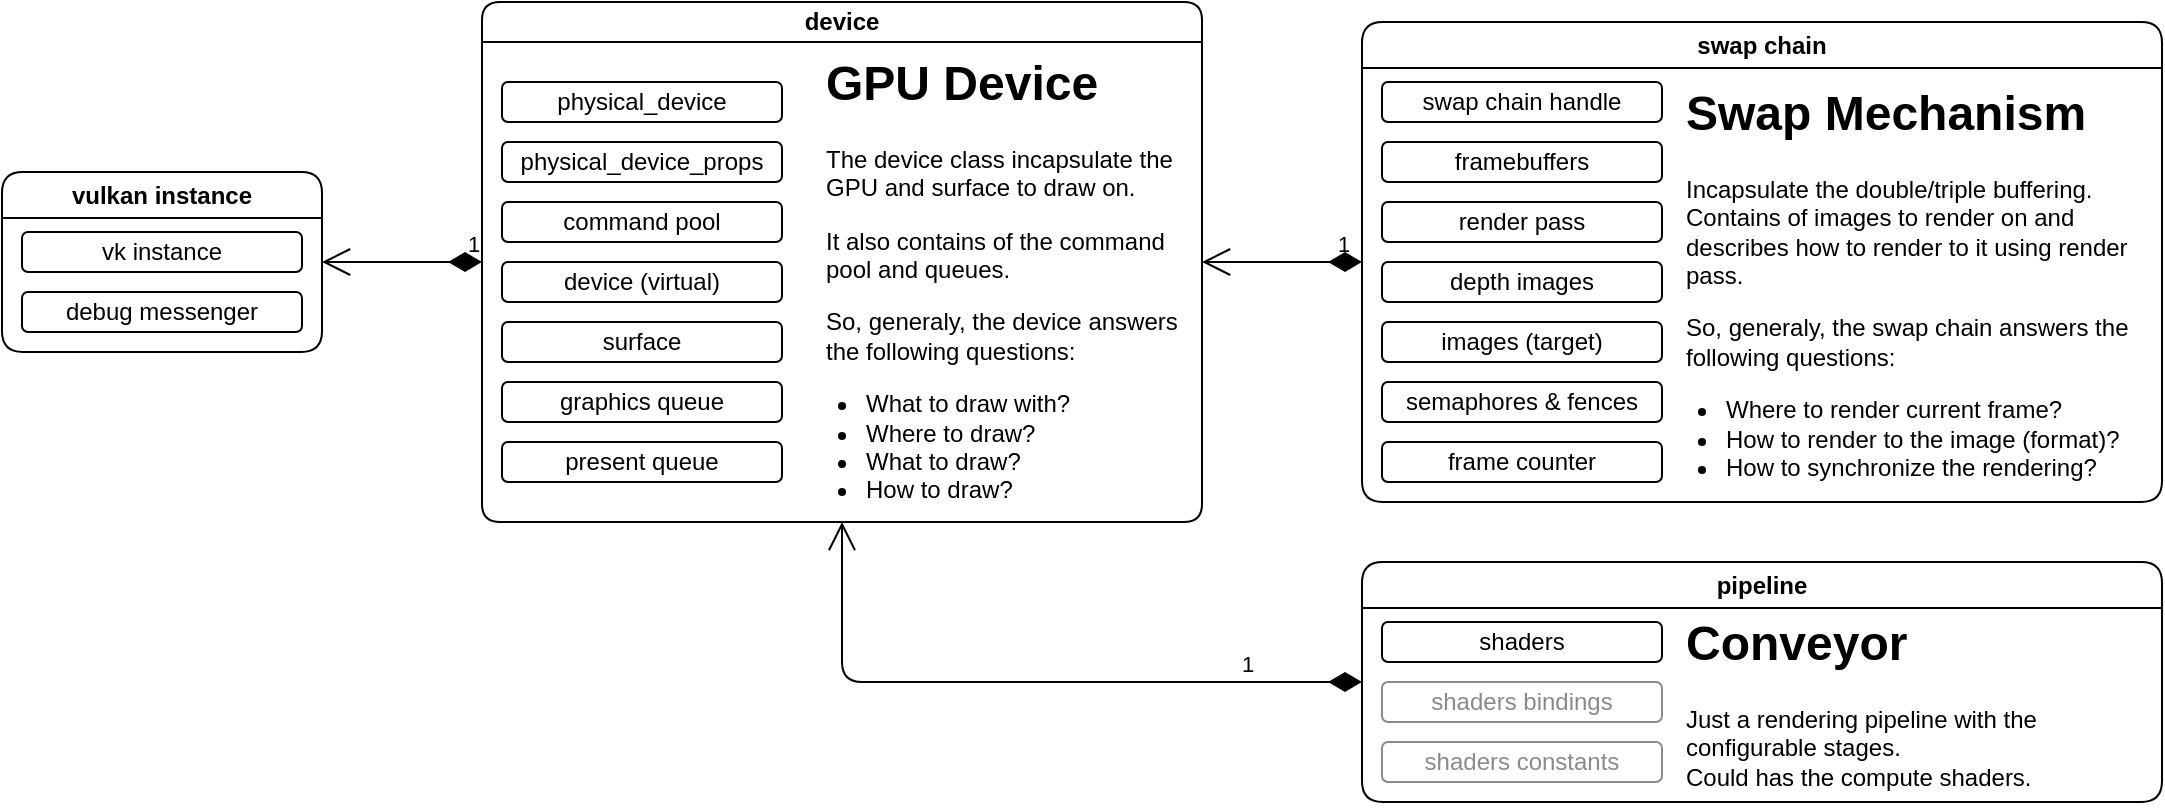 <mxfile version="24.7.8" pages="2">
  <diagram name="Responsobilities" id="e8L1oIGaWUol2UdTT_rE">
    <mxGraphModel dx="1290" dy="786" grid="1" gridSize="10" guides="1" tooltips="1" connect="1" arrows="1" fold="1" page="1" pageScale="1" pageWidth="4681" pageHeight="3300" math="0" shadow="0">
      <root>
        <mxCell id="0" />
        <mxCell id="1" parent="0" />
        <mxCell id="oXWNHWKzULSBiShZ4rEH-1" value="device" style="swimlane;whiteSpace=wrap;html=1;rounded=1;startSize=20;" parent="1" vertex="1">
          <mxGeometry x="360" y="200" width="360" height="260" as="geometry" />
        </mxCell>
        <mxCell id="oXWNHWKzULSBiShZ4rEH-3" value="physical_device" style="rounded=1;whiteSpace=wrap;html=1;" parent="oXWNHWKzULSBiShZ4rEH-1" vertex="1">
          <mxGeometry x="10" y="40" width="140" height="20" as="geometry" />
        </mxCell>
        <mxCell id="oXWNHWKzULSBiShZ4rEH-4" value="physical_device_props" style="rounded=1;whiteSpace=wrap;html=1;" parent="oXWNHWKzULSBiShZ4rEH-1" vertex="1">
          <mxGeometry x="10" y="70" width="140" height="20" as="geometry" />
        </mxCell>
        <mxCell id="oXWNHWKzULSBiShZ4rEH-5" value="command pool" style="rounded=1;whiteSpace=wrap;html=1;" parent="oXWNHWKzULSBiShZ4rEH-1" vertex="1">
          <mxGeometry x="10" y="100" width="140" height="20" as="geometry" />
        </mxCell>
        <mxCell id="oXWNHWKzULSBiShZ4rEH-6" value="device (virtual)" style="rounded=1;whiteSpace=wrap;html=1;" parent="oXWNHWKzULSBiShZ4rEH-1" vertex="1">
          <mxGeometry x="10" y="130" width="140" height="20" as="geometry" />
        </mxCell>
        <mxCell id="oXWNHWKzULSBiShZ4rEH-7" value="surface" style="rounded=1;whiteSpace=wrap;html=1;" parent="oXWNHWKzULSBiShZ4rEH-1" vertex="1">
          <mxGeometry x="10" y="160" width="140" height="20" as="geometry" />
        </mxCell>
        <mxCell id="oXWNHWKzULSBiShZ4rEH-8" value="graphics queue" style="rounded=1;whiteSpace=wrap;html=1;" parent="oXWNHWKzULSBiShZ4rEH-1" vertex="1">
          <mxGeometry x="10" y="190" width="140" height="20" as="geometry" />
        </mxCell>
        <mxCell id="oXWNHWKzULSBiShZ4rEH-9" value="present queue" style="rounded=1;whiteSpace=wrap;html=1;" parent="oXWNHWKzULSBiShZ4rEH-1" vertex="1">
          <mxGeometry x="10" y="220" width="140" height="20" as="geometry" />
        </mxCell>
        <mxCell id="oXWNHWKzULSBiShZ4rEH-11" value="&lt;h1 style=&quot;margin-top: 0px;&quot;&gt;GPU Device&lt;/h1&gt;&lt;p&gt;The device class incapsulate the GPU and surface to draw on.&lt;/p&gt;&lt;p&gt;It also contains of the command pool and queues.&lt;/p&gt;&lt;p&gt;So, generaly, the device answers the following questions:&lt;/p&gt;&lt;p&gt;&lt;/p&gt;&lt;ul style=&quot;padding-left: 20px; margin-top: 6px; margin-bottom: 6px;&quot;&gt;&lt;li&gt;What to draw with?&lt;/li&gt;&lt;li&gt;Where to draw?&lt;/li&gt;&lt;li&gt;What to draw?&lt;/li&gt;&lt;li&gt;How to draw?&lt;/li&gt;&lt;/ul&gt;&lt;p&gt;&lt;/p&gt;" style="text;html=1;whiteSpace=wrap;overflow=hidden;rounded=0;" parent="oXWNHWKzULSBiShZ4rEH-1" vertex="1">
          <mxGeometry x="170" y="20" width="180" height="240" as="geometry" />
        </mxCell>
        <mxCell id="oXWNHWKzULSBiShZ4rEH-12" value="vulkan instance" style="swimlane;whiteSpace=wrap;html=1;rounded=1;" parent="1" vertex="1">
          <mxGeometry x="120" y="285" width="160" height="90" as="geometry" />
        </mxCell>
        <mxCell id="oXWNHWKzULSBiShZ4rEH-13" value="vk instance" style="rounded=1;whiteSpace=wrap;html=1;" parent="oXWNHWKzULSBiShZ4rEH-12" vertex="1">
          <mxGeometry x="10" y="30" width="140" height="20" as="geometry" />
        </mxCell>
        <mxCell id="oXWNHWKzULSBiShZ4rEH-14" value="debug messenger" style="rounded=1;whiteSpace=wrap;html=1;" parent="oXWNHWKzULSBiShZ4rEH-12" vertex="1">
          <mxGeometry x="10" y="60" width="140" height="20" as="geometry" />
        </mxCell>
        <mxCell id="oXWNHWKzULSBiShZ4rEH-15" value="1" style="endArrow=open;html=1;endSize=12;startArrow=diamondThin;startSize=14;startFill=1;edgeStyle=orthogonalEdgeStyle;align=left;verticalAlign=bottom;rounded=1;labelBackgroundColor=none;" parent="1" source="oXWNHWKzULSBiShZ4rEH-1" target="oXWNHWKzULSBiShZ4rEH-12" edge="1">
          <mxGeometry x="-0.758" relative="1" as="geometry">
            <mxPoint x="220" y="330" as="sourcePoint" />
            <mxPoint x="300" y="390" as="targetPoint" />
            <mxPoint as="offset" />
          </mxGeometry>
        </mxCell>
        <mxCell id="oXWNHWKzULSBiShZ4rEH-16" value="swap chain" style="swimlane;whiteSpace=wrap;html=1;rounded=1;" parent="1" vertex="1">
          <mxGeometry x="800" y="210" width="400" height="240" as="geometry" />
        </mxCell>
        <mxCell id="oXWNHWKzULSBiShZ4rEH-18" value="swap chain handle" style="rounded=1;whiteSpace=wrap;html=1;" parent="oXWNHWKzULSBiShZ4rEH-16" vertex="1">
          <mxGeometry x="10" y="30" width="140" height="20" as="geometry" />
        </mxCell>
        <mxCell id="oXWNHWKzULSBiShZ4rEH-19" value="framebuffers" style="rounded=1;whiteSpace=wrap;html=1;" parent="oXWNHWKzULSBiShZ4rEH-16" vertex="1">
          <mxGeometry x="10" y="60" width="140" height="20" as="geometry" />
        </mxCell>
        <mxCell id="oXWNHWKzULSBiShZ4rEH-20" value="render pass" style="rounded=1;whiteSpace=wrap;html=1;" parent="oXWNHWKzULSBiShZ4rEH-16" vertex="1">
          <mxGeometry x="10" y="90" width="140" height="20" as="geometry" />
        </mxCell>
        <mxCell id="oXWNHWKzULSBiShZ4rEH-21" value="depth images" style="rounded=1;whiteSpace=wrap;html=1;" parent="oXWNHWKzULSBiShZ4rEH-16" vertex="1">
          <mxGeometry x="10" y="120" width="140" height="20" as="geometry" />
        </mxCell>
        <mxCell id="oXWNHWKzULSBiShZ4rEH-22" value="images (target)" style="rounded=1;whiteSpace=wrap;html=1;" parent="oXWNHWKzULSBiShZ4rEH-16" vertex="1">
          <mxGeometry x="10" y="150" width="140" height="20" as="geometry" />
        </mxCell>
        <mxCell id="oXWNHWKzULSBiShZ4rEH-23" value="semaphores &amp;amp; fences" style="rounded=1;whiteSpace=wrap;html=1;" parent="oXWNHWKzULSBiShZ4rEH-16" vertex="1">
          <mxGeometry x="10" y="180" width="140" height="20" as="geometry" />
        </mxCell>
        <mxCell id="oXWNHWKzULSBiShZ4rEH-24" value="frame counter" style="rounded=1;whiteSpace=wrap;html=1;" parent="oXWNHWKzULSBiShZ4rEH-16" vertex="1">
          <mxGeometry x="10" y="210" width="140" height="20" as="geometry" />
        </mxCell>
        <mxCell id="oXWNHWKzULSBiShZ4rEH-25" value="&lt;h1 style=&quot;margin-top: 0px;&quot;&gt;Swap Mechanism&lt;/h1&gt;&lt;p&gt;Incapsulate the double/triple buffering. Contains of images to render on and describes how to render to it using render pass.&lt;/p&gt;&lt;p&gt;So, generaly, the swap chain answers the following questions:&lt;/p&gt;&lt;p&gt;&lt;/p&gt;&lt;ul style=&quot;padding-left: 20px; margin-top: 6px; margin-bottom: 6px;&quot;&gt;&lt;li&gt;Where to render current frame?&lt;/li&gt;&lt;li&gt;How to render to the image (format)?&lt;/li&gt;&lt;li&gt;How to synchronize the rendering?&amp;nbsp;&lt;/li&gt;&lt;/ul&gt;&lt;p&gt;&lt;/p&gt;" style="text;html=1;whiteSpace=wrap;overflow=hidden;rounded=0;" parent="oXWNHWKzULSBiShZ4rEH-16" vertex="1">
          <mxGeometry x="160" y="25" width="230" height="210" as="geometry" />
        </mxCell>
        <mxCell id="oXWNHWKzULSBiShZ4rEH-17" value="1" style="endArrow=open;html=1;endSize=12;startArrow=diamondThin;startSize=14;startFill=1;edgeStyle=orthogonalEdgeStyle;align=left;verticalAlign=bottom;rounded=1;labelBackgroundColor=none;" parent="1" source="oXWNHWKzULSBiShZ4rEH-16" target="oXWNHWKzULSBiShZ4rEH-1" edge="1">
          <mxGeometry x="-0.636" relative="1" as="geometry">
            <mxPoint x="370" y="340" as="sourcePoint" />
            <mxPoint x="290" y="255" as="targetPoint" />
            <mxPoint as="offset" />
          </mxGeometry>
        </mxCell>
        <mxCell id="oXWNHWKzULSBiShZ4rEH-26" value="pipeline" style="swimlane;whiteSpace=wrap;html=1;rounded=1;" parent="1" vertex="1">
          <mxGeometry x="800" y="480" width="400" height="120" as="geometry" />
        </mxCell>
        <mxCell id="oXWNHWKzULSBiShZ4rEH-27" value="shaders" style="rounded=1;whiteSpace=wrap;html=1;" parent="oXWNHWKzULSBiShZ4rEH-26" vertex="1">
          <mxGeometry x="10" y="30" width="140" height="20" as="geometry" />
        </mxCell>
        <mxCell id="oXWNHWKzULSBiShZ4rEH-29" value="shaders bindings" style="rounded=1;whiteSpace=wrap;html=1;strokeColor=#8A8A8A;fontColor=#8A8A8A;" parent="oXWNHWKzULSBiShZ4rEH-26" vertex="1">
          <mxGeometry x="10" y="60" width="140" height="20" as="geometry" />
        </mxCell>
        <mxCell id="oXWNHWKzULSBiShZ4rEH-30" value="shaders constants" style="rounded=1;whiteSpace=wrap;html=1;strokeColor=#8A8A8A;fontColor=#8A8A8A;" parent="oXWNHWKzULSBiShZ4rEH-26" vertex="1">
          <mxGeometry x="10" y="90" width="140" height="20" as="geometry" />
        </mxCell>
        <mxCell id="oXWNHWKzULSBiShZ4rEH-31" value="&lt;h1 style=&quot;margin-top: 0px;&quot;&gt;Conveyor&lt;/h1&gt;&lt;p&gt;&lt;span style=&quot;background-color: initial;&quot;&gt;Just a rendering pipeline with the configurable stages.&lt;br&gt;Could has the compute shaders.&amp;nbsp;&lt;/span&gt;&lt;/p&gt;&lt;p&gt;&lt;/p&gt;" style="text;html=1;whiteSpace=wrap;overflow=hidden;rounded=0;" parent="oXWNHWKzULSBiShZ4rEH-26" vertex="1">
          <mxGeometry x="160" y="20" width="230" height="100" as="geometry" />
        </mxCell>
        <mxCell id="oXWNHWKzULSBiShZ4rEH-28" value="1" style="endArrow=open;html=1;endSize=12;startArrow=diamondThin;startSize=14;startFill=1;edgeStyle=orthogonalEdgeStyle;align=left;verticalAlign=bottom;rounded=1;labelBackgroundColor=none;" parent="1" source="oXWNHWKzULSBiShZ4rEH-26" target="oXWNHWKzULSBiShZ4rEH-1" edge="1">
          <mxGeometry x="-0.636" relative="1" as="geometry">
            <mxPoint x="810" y="330" as="sourcePoint" />
            <mxPoint x="730" y="340" as="targetPoint" />
            <mxPoint as="offset" />
          </mxGeometry>
        </mxCell>
      </root>
    </mxGraphModel>
  </diagram>
  <diagram id="hCzcAcUNcGbxbAbUi2LP" name="Data">
    <mxGraphModel dx="1068" dy="650" grid="1" gridSize="10" guides="1" tooltips="1" connect="1" arrows="1" fold="1" page="1" pageScale="1" pageWidth="4681" pageHeight="3300" math="0" shadow="0">
      <root>
        <mxCell id="0" />
        <mxCell id="1" parent="0" />
        <mxCell id="wqMjJJ7CrdlXtnCsk6H8-1" value="vulkan instance" style="swimlane;whiteSpace=wrap;html=1;rounded=1;" vertex="1" parent="1">
          <mxGeometry x="680" y="210" width="170" height="170" as="geometry" />
        </mxCell>
        <mxCell id="wqMjJJ7CrdlXtnCsk6H8-2" value="vk instance" style="rounded=1;whiteSpace=wrap;html=1;" vertex="1" parent="wqMjJJ7CrdlXtnCsk6H8-1">
          <mxGeometry x="20" y="30" width="140" height="20" as="geometry" />
        </mxCell>
        <mxCell id="wqMjJJ7CrdlXtnCsk6H8-3" value="debug messenger" style="rounded=1;whiteSpace=wrap;html=1;fillColor=#76608a;fontColor=#ffffff;strokeColor=#432D57;" vertex="1" parent="wqMjJJ7CrdlXtnCsk6H8-1">
          <mxGeometry x="15" y="140" width="140" height="20" as="geometry" />
        </mxCell>
        <mxCell id="wqMjJJ7CrdlXtnCsk6H8-8" style="edgeStyle=orthogonalEdgeStyle;rounded=1;orthogonalLoop=1;jettySize=auto;html=1;fillColor=#6d8764;strokeColor=#3A5431;" edge="1" parent="1" source="wqMjJJ7CrdlXtnCsk6H8-4" target="wqMjJJ7CrdlXtnCsk6H8-2">
          <mxGeometry relative="1" as="geometry" />
        </mxCell>
        <mxCell id="wqMjJJ7CrdlXtnCsk6H8-4" value="VkInstanceCreateInfo" style="swimlane;fontStyle=1;align=center;verticalAlign=middle;childLayout=stackLayout;horizontal=1;startSize=20;horizontalStack=0;resizeParent=1;resizeParentMax=0;resizeLast=0;collapsible=1;marginBottom=0;whiteSpace=wrap;html=1;rounded=1;fillColor=#6d8764;fontColor=#ffffff;strokeColor=#3A5431;" vertex="1" parent="1">
          <mxGeometry x="430" y="186" width="200" height="128" as="geometry" />
        </mxCell>
        <mxCell id="wqMjJJ7CrdlXtnCsk6H8-5" value="+ pApplicationInfo" style="text;strokeColor=none;fillColor=none;align=left;verticalAlign=middle;spacingLeft=4;spacingRight=4;overflow=hidden;rotatable=0;points=[[0,0.5],[1,0.5]];portConstraint=eastwest;whiteSpace=wrap;html=1;rounded=1;" vertex="1" parent="wqMjJJ7CrdlXtnCsk6H8-4">
          <mxGeometry y="20" width="200" height="18" as="geometry" />
        </mxCell>
        <mxCell id="wqMjJJ7CrdlXtnCsk6H8-7" value="+ enabledLayerCount" style="text;strokeColor=none;fillColor=none;align=left;verticalAlign=middle;spacingLeft=4;spacingRight=4;overflow=hidden;rotatable=0;points=[[0,0.5],[1,0.5]];portConstraint=eastwest;whiteSpace=wrap;html=1;rounded=1;" vertex="1" parent="wqMjJJ7CrdlXtnCsk6H8-4">
          <mxGeometry y="38" width="200" height="18" as="geometry" />
        </mxCell>
        <mxCell id="wqMjJJ7CrdlXtnCsk6H8-12" value="+ ppEnabledLayerNames" style="text;strokeColor=none;fillColor=none;align=left;verticalAlign=middle;spacingLeft=4;spacingRight=4;overflow=hidden;rotatable=0;points=[[0,0.5],[1,0.5]];portConstraint=eastwest;whiteSpace=wrap;html=1;rounded=1;" vertex="1" parent="wqMjJJ7CrdlXtnCsk6H8-4">
          <mxGeometry y="56" width="200" height="18" as="geometry" />
        </mxCell>
        <mxCell id="wqMjJJ7CrdlXtnCsk6H8-13" value="+&amp;nbsp;enabledExtensionCount" style="text;strokeColor=none;fillColor=none;align=left;verticalAlign=middle;spacingLeft=4;spacingRight=4;overflow=hidden;rotatable=0;points=[[0,0.5],[1,0.5]];portConstraint=eastwest;whiteSpace=wrap;html=1;rounded=1;" vertex="1" parent="wqMjJJ7CrdlXtnCsk6H8-4">
          <mxGeometry y="74" width="200" height="18" as="geometry" />
        </mxCell>
        <mxCell id="wqMjJJ7CrdlXtnCsk6H8-14" value="+&amp;nbsp;ppEnabledExtensionNames" style="text;strokeColor=none;fillColor=none;align=left;verticalAlign=middle;spacingLeft=4;spacingRight=4;overflow=hidden;rotatable=0;points=[[0,0.5],[1,0.5]];portConstraint=eastwest;whiteSpace=wrap;html=1;rounded=1;" vertex="1" parent="wqMjJJ7CrdlXtnCsk6H8-4">
          <mxGeometry y="92" width="200" height="18" as="geometry" />
        </mxCell>
        <mxCell id="wqMjJJ7CrdlXtnCsk6H8-19" value="+ pNext" style="text;strokeColor=none;fillColor=none;align=left;verticalAlign=middle;spacingLeft=4;spacingRight=4;overflow=hidden;rotatable=0;points=[[0,0.5],[1,0.5]];portConstraint=eastwest;whiteSpace=wrap;html=1;rounded=1;" vertex="1" parent="wqMjJJ7CrdlXtnCsk6H8-4">
          <mxGeometry y="110" width="200" height="18" as="geometry" />
        </mxCell>
        <mxCell id="wqMjJJ7CrdlXtnCsk6H8-9" value="VkApplicationInfo" style="swimlane;fontStyle=1;align=center;verticalAlign=middle;childLayout=stackLayout;horizontal=1;startSize=20;horizontalStack=0;resizeParent=1;resizeParentMax=0;resizeLast=0;collapsible=1;marginBottom=0;whiteSpace=wrap;html=1;rounded=1;fillColor=#6d8764;fontColor=#ffffff;strokeColor=#3A5431;" vertex="1" parent="1">
          <mxGeometry x="230" y="160" width="160" height="110" as="geometry" />
        </mxCell>
        <mxCell id="wqMjJJ7CrdlXtnCsk6H8-10" value="+&amp;nbsp;pApplicationName" style="text;strokeColor=none;fillColor=none;align=left;verticalAlign=middle;spacingLeft=4;spacingRight=4;overflow=hidden;rotatable=0;points=[[0,0.5],[1,0.5]];portConstraint=eastwest;whiteSpace=wrap;html=1;rounded=1;" vertex="1" parent="wqMjJJ7CrdlXtnCsk6H8-9">
          <mxGeometry y="20" width="160" height="18" as="geometry" />
        </mxCell>
        <mxCell id="wqMjJJ7CrdlXtnCsk6H8-11" value="+&amp;nbsp;applicationVersion" style="text;strokeColor=none;fillColor=none;align=left;verticalAlign=middle;spacingLeft=4;spacingRight=4;overflow=hidden;rotatable=0;points=[[0,0.5],[1,0.5]];portConstraint=eastwest;whiteSpace=wrap;html=1;rounded=1;" vertex="1" parent="wqMjJJ7CrdlXtnCsk6H8-9">
          <mxGeometry y="38" width="160" height="18" as="geometry" />
        </mxCell>
        <mxCell id="wqMjJJ7CrdlXtnCsk6H8-16" value="+&amp;nbsp;pEngineName" style="text;strokeColor=none;fillColor=none;align=left;verticalAlign=middle;spacingLeft=4;spacingRight=4;overflow=hidden;rotatable=0;points=[[0,0.5],[1,0.5]];portConstraint=eastwest;whiteSpace=wrap;html=1;rounded=1;" vertex="1" parent="wqMjJJ7CrdlXtnCsk6H8-9">
          <mxGeometry y="56" width="160" height="18" as="geometry" />
        </mxCell>
        <mxCell id="wqMjJJ7CrdlXtnCsk6H8-17" value="+&amp;nbsp;engineVersion" style="text;strokeColor=none;fillColor=none;align=left;verticalAlign=middle;spacingLeft=4;spacingRight=4;overflow=hidden;rotatable=0;points=[[0,0.5],[1,0.5]];portConstraint=eastwest;whiteSpace=wrap;html=1;rounded=1;" vertex="1" parent="wqMjJJ7CrdlXtnCsk6H8-9">
          <mxGeometry y="74" width="160" height="18" as="geometry" />
        </mxCell>
        <mxCell id="wqMjJJ7CrdlXtnCsk6H8-18" value="+&amp;nbsp;apiVersion" style="text;strokeColor=none;fillColor=none;align=left;verticalAlign=middle;spacingLeft=4;spacingRight=4;overflow=hidden;rotatable=0;points=[[0,0.5],[1,0.5]];portConstraint=eastwest;whiteSpace=wrap;html=1;rounded=1;" vertex="1" parent="wqMjJJ7CrdlXtnCsk6H8-9">
          <mxGeometry y="92" width="160" height="18" as="geometry" />
        </mxCell>
        <mxCell id="wqMjJJ7CrdlXtnCsk6H8-15" style="edgeStyle=orthogonalEdgeStyle;rounded=1;orthogonalLoop=1;jettySize=auto;html=1;entryX=0;entryY=0.5;entryDx=0;entryDy=0;fillColor=#6d8764;strokeColor=#3A5431;" edge="1" parent="1" source="wqMjJJ7CrdlXtnCsk6H8-9" target="wqMjJJ7CrdlXtnCsk6H8-5">
          <mxGeometry relative="1" as="geometry" />
        </mxCell>
        <mxCell id="wqMjJJ7CrdlXtnCsk6H8-27" style="edgeStyle=orthogonalEdgeStyle;rounded=1;orthogonalLoop=1;jettySize=auto;html=1;entryX=0;entryY=0.5;entryDx=0;entryDy=0;fillColor=#76608a;strokeColor=#432D57;exitX=1;exitY=0.5;exitDx=0;exitDy=0;" edge="1" parent="1" source="wqMjJJ7CrdlXtnCsk6H8-22" target="wqMjJJ7CrdlXtnCsk6H8-19">
          <mxGeometry relative="1" as="geometry" />
        </mxCell>
        <mxCell id="wqMjJJ7CrdlXtnCsk6H8-30" value="DEBYG ONLY" style="swimlane;horizontal=0;whiteSpace=wrap;html=1;rounded=1;dashed=1;" vertex="1" parent="1">
          <mxGeometry x="70" y="300" width="770" height="120" as="geometry" />
        </mxCell>
        <mxCell id="wqMjJJ7CrdlXtnCsk6H8-20" value="VkDebugUtilsMessengerCreateInfoEXT" style="swimlane;fontStyle=1;align=center;verticalAlign=middle;childLayout=stackLayout;horizontal=1;startSize=20;horizontalStack=0;resizeParent=1;resizeParentMax=0;resizeLast=0;collapsible=1;marginBottom=0;whiteSpace=wrap;html=1;rounded=1;fillColor=#76608a;fontColor=#ffffff;strokeColor=#432D57;" vertex="1" parent="wqMjJJ7CrdlXtnCsk6H8-30">
          <mxGeometry x="30" y="14" width="290" height="92" as="geometry" />
        </mxCell>
        <mxCell id="wqMjJJ7CrdlXtnCsk6H8-21" value="+&amp;nbsp;messageSeverity" style="text;strokeColor=none;fillColor=none;align=left;verticalAlign=middle;spacingLeft=4;spacingRight=4;overflow=hidden;rotatable=0;points=[[0,0.5],[1,0.5]];portConstraint=eastwest;whiteSpace=wrap;html=1;rounded=1;" vertex="1" parent="wqMjJJ7CrdlXtnCsk6H8-20">
          <mxGeometry y="20" width="290" height="18" as="geometry" />
        </mxCell>
        <mxCell id="wqMjJJ7CrdlXtnCsk6H8-22" value="+ messageType" style="text;strokeColor=none;fillColor=none;align=left;verticalAlign=middle;spacingLeft=4;spacingRight=4;overflow=hidden;rotatable=0;points=[[0,0.5],[1,0.5]];portConstraint=eastwest;whiteSpace=wrap;html=1;rounded=1;" vertex="1" parent="wqMjJJ7CrdlXtnCsk6H8-20">
          <mxGeometry y="38" width="290" height="18" as="geometry" />
        </mxCell>
        <mxCell id="wqMjJJ7CrdlXtnCsk6H8-23" value="+ pfnUserCallback" style="text;strokeColor=none;fillColor=none;align=left;verticalAlign=middle;spacingLeft=4;spacingRight=4;overflow=hidden;rotatable=0;points=[[0,0.5],[1,0.5]];portConstraint=eastwest;whiteSpace=wrap;html=1;rounded=1;" vertex="1" parent="wqMjJJ7CrdlXtnCsk6H8-20">
          <mxGeometry y="56" width="290" height="18" as="geometry" />
        </mxCell>
        <mxCell id="wqMjJJ7CrdlXtnCsk6H8-24" value="+&amp;nbsp;pUserData" style="text;strokeColor=none;fillColor=none;align=left;verticalAlign=middle;spacingLeft=4;spacingRight=4;overflow=hidden;rotatable=0;points=[[0,0.5],[1,0.5]];portConstraint=eastwest;whiteSpace=wrap;html=1;rounded=1;" vertex="1" parent="wqMjJJ7CrdlXtnCsk6H8-20">
          <mxGeometry y="74" width="290" height="18" as="geometry" />
        </mxCell>
        <mxCell id="wqMjJJ7CrdlXtnCsk6H8-31" style="edgeStyle=orthogonalEdgeStyle;rounded=1;orthogonalLoop=1;jettySize=auto;html=1;exitX=1;exitY=0.5;exitDx=0;exitDy=0;entryX=0;entryY=0.5;entryDx=0;entryDy=0;fillColor=#76608a;strokeColor=#432D57;" edge="1" parent="1" source="wqMjJJ7CrdlXtnCsk6H8-22" target="wqMjJJ7CrdlXtnCsk6H8-3">
          <mxGeometry relative="1" as="geometry" />
        </mxCell>
        <mxCell id="7xMYdbYjafCnuPuRYQMb-1" value="device" style="swimlane;whiteSpace=wrap;html=1;rounded=1;startSize=20;" vertex="1" parent="1">
          <mxGeometry x="1470" y="210" width="160" height="260" as="geometry" />
        </mxCell>
        <mxCell id="7xMYdbYjafCnuPuRYQMb-2" value="physical_device" style="rounded=1;whiteSpace=wrap;html=1;" vertex="1" parent="7xMYdbYjafCnuPuRYQMb-1">
          <mxGeometry x="10" y="60" width="140" height="20" as="geometry" />
        </mxCell>
        <mxCell id="7xMYdbYjafCnuPuRYQMb-3" value="physical_device_props" style="rounded=1;whiteSpace=wrap;html=1;" vertex="1" parent="7xMYdbYjafCnuPuRYQMb-1">
          <mxGeometry x="10" y="100" width="140" height="20" as="geometry" />
        </mxCell>
        <mxCell id="7xMYdbYjafCnuPuRYQMb-4" value="command pool" style="rounded=1;whiteSpace=wrap;html=1;" vertex="1" parent="7xMYdbYjafCnuPuRYQMb-1">
          <mxGeometry x="10" y="130" width="140" height="20" as="geometry" />
        </mxCell>
        <mxCell id="7xMYdbYjafCnuPuRYQMb-5" value="device (virtual)" style="rounded=1;whiteSpace=wrap;html=1;" vertex="1" parent="7xMYdbYjafCnuPuRYQMb-1">
          <mxGeometry x="10" y="160" width="140" height="20" as="geometry" />
        </mxCell>
        <mxCell id="7xMYdbYjafCnuPuRYQMb-6" value="surface" style="rounded=1;whiteSpace=wrap;html=1;" vertex="1" parent="7xMYdbYjafCnuPuRYQMb-1">
          <mxGeometry x="10" y="30" width="140" height="20" as="geometry" />
        </mxCell>
        <mxCell id="7xMYdbYjafCnuPuRYQMb-7" value="graphics queue" style="rounded=1;whiteSpace=wrap;html=1;" vertex="1" parent="7xMYdbYjafCnuPuRYQMb-1">
          <mxGeometry x="10" y="190" width="140" height="20" as="geometry" />
        </mxCell>
        <mxCell id="7xMYdbYjafCnuPuRYQMb-8" value="present queue" style="rounded=1;whiteSpace=wrap;html=1;" vertex="1" parent="7xMYdbYjafCnuPuRYQMb-1">
          <mxGeometry x="10" y="220" width="140" height="20" as="geometry" />
        </mxCell>
        <mxCell id="7xMYdbYjafCnuPuRYQMb-11" style="edgeStyle=orthogonalEdgeStyle;rounded=1;orthogonalLoop=1;jettySize=auto;html=1;exitX=0.5;exitY=1;exitDx=0;exitDy=0;entryX=0;entryY=0.5;entryDx=0;entryDy=0;fillColor=#6d8764;strokeColor=#3A5431;" edge="1" parent="1" source="7xMYdbYjafCnuPuRYQMb-10" target="7xMYdbYjafCnuPuRYQMb-6">
          <mxGeometry relative="1" as="geometry" />
        </mxCell>
        <mxCell id="7xMYdbYjafCnuPuRYQMb-10" value="glfwCreateWindowSurface" style="shape=process;whiteSpace=wrap;html=1;backgroundOutline=1;rounded=1;size=1.421e-15;fillColor=#6d8764;strokeColor=#3A5431;fontColor=#ffffff;" vertex="1" parent="1">
          <mxGeometry x="1370" y="180" width="160" height="20" as="geometry" />
        </mxCell>
        <mxCell id="7xMYdbYjafCnuPuRYQMb-12" style="edgeStyle=orthogonalEdgeStyle;rounded=1;orthogonalLoop=1;jettySize=auto;html=1;exitX=1;exitY=0.5;exitDx=0;exitDy=0;entryX=0;entryY=0.5;entryDx=0;entryDy=0;" edge="1" parent="1" source="wqMjJJ7CrdlXtnCsk6H8-2" target="7xMYdbYjafCnuPuRYQMb-6">
          <mxGeometry relative="1" as="geometry" />
        </mxCell>
      </root>
    </mxGraphModel>
  </diagram>
</mxfile>
